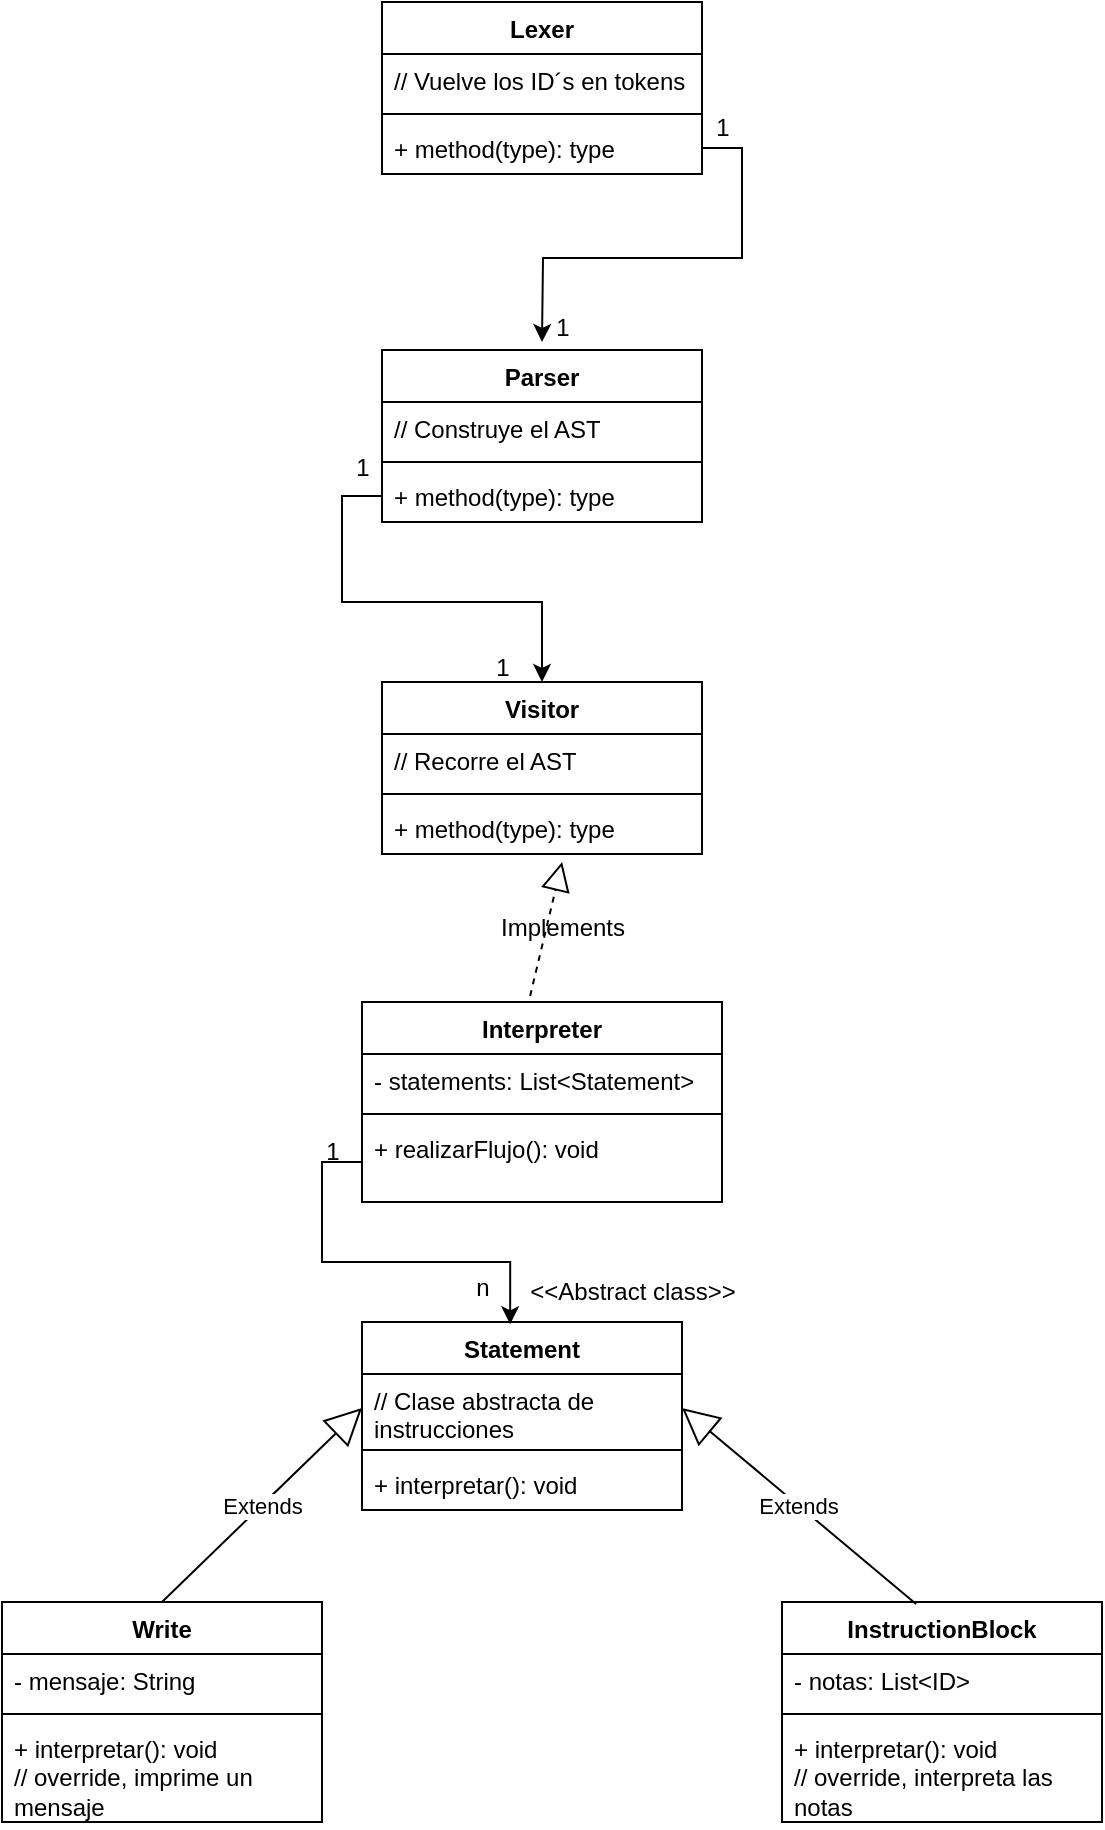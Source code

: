 <mxfile version="26.1.1">
  <diagram name="Página-1" id="IGAzlSoP6MUeE9S6DGsQ">
    <mxGraphModel grid="1" page="1" gridSize="10" guides="1" tooltips="1" connect="1" arrows="1" fold="1" pageScale="1" pageWidth="827" pageHeight="1169" math="0" shadow="0">
      <root>
        <mxCell id="0" />
        <mxCell id="1" parent="0" />
        <mxCell id="nm4cw_B010M74hV_i2e3-1" value="Lexer" style="swimlane;fontStyle=1;align=center;verticalAlign=top;childLayout=stackLayout;horizontal=1;startSize=26;horizontalStack=0;resizeParent=1;resizeParentMax=0;resizeLast=0;collapsible=1;marginBottom=0;whiteSpace=wrap;html=1;" vertex="1" parent="1">
          <mxGeometry x="280" y="-260" width="160" height="86" as="geometry" />
        </mxCell>
        <mxCell id="nm4cw_B010M74hV_i2e3-2" value="// Vuelve los ID´s en tokens" style="text;strokeColor=none;fillColor=none;align=left;verticalAlign=top;spacingLeft=4;spacingRight=4;overflow=hidden;rotatable=0;points=[[0,0.5],[1,0.5]];portConstraint=eastwest;whiteSpace=wrap;html=1;" vertex="1" parent="nm4cw_B010M74hV_i2e3-1">
          <mxGeometry y="26" width="160" height="26" as="geometry" />
        </mxCell>
        <mxCell id="nm4cw_B010M74hV_i2e3-3" value="" style="line;strokeWidth=1;fillColor=none;align=left;verticalAlign=middle;spacingTop=-1;spacingLeft=3;spacingRight=3;rotatable=0;labelPosition=right;points=[];portConstraint=eastwest;strokeColor=inherit;" vertex="1" parent="nm4cw_B010M74hV_i2e3-1">
          <mxGeometry y="52" width="160" height="8" as="geometry" />
        </mxCell>
        <mxCell id="nm4cw_B010M74hV_i2e3-41" style="edgeStyle=orthogonalEdgeStyle;rounded=0;orthogonalLoop=1;jettySize=auto;html=1;" edge="1" parent="nm4cw_B010M74hV_i2e3-1" source="nm4cw_B010M74hV_i2e3-4">
          <mxGeometry relative="1" as="geometry">
            <mxPoint x="80" y="170" as="targetPoint" />
          </mxGeometry>
        </mxCell>
        <mxCell id="nm4cw_B010M74hV_i2e3-4" value="+ method(type): type" style="text;strokeColor=none;fillColor=none;align=left;verticalAlign=top;spacingLeft=4;spacingRight=4;overflow=hidden;rotatable=0;points=[[0,0.5],[1,0.5]];portConstraint=eastwest;whiteSpace=wrap;html=1;" vertex="1" parent="nm4cw_B010M74hV_i2e3-1">
          <mxGeometry y="60" width="160" height="26" as="geometry" />
        </mxCell>
        <mxCell id="nm4cw_B010M74hV_i2e3-5" value="Interpreter" style="swimlane;fontStyle=1;align=center;verticalAlign=top;childLayout=stackLayout;horizontal=1;startSize=26;horizontalStack=0;resizeParent=1;resizeParentMax=0;resizeLast=0;collapsible=1;marginBottom=0;whiteSpace=wrap;html=1;" vertex="1" parent="1">
          <mxGeometry x="270" y="240" width="180" height="100" as="geometry" />
        </mxCell>
        <mxCell id="nm4cw_B010M74hV_i2e3-6" value="- statements: List&amp;lt;Statement&amp;gt;" style="text;strokeColor=none;fillColor=none;align=left;verticalAlign=top;spacingLeft=4;spacingRight=4;overflow=hidden;rotatable=0;points=[[0,0.5],[1,0.5]];portConstraint=eastwest;whiteSpace=wrap;html=1;" vertex="1" parent="nm4cw_B010M74hV_i2e3-5">
          <mxGeometry y="26" width="180" height="26" as="geometry" />
        </mxCell>
        <mxCell id="nm4cw_B010M74hV_i2e3-7" value="" style="line;strokeWidth=1;fillColor=none;align=left;verticalAlign=middle;spacingTop=-1;spacingLeft=3;spacingRight=3;rotatable=0;labelPosition=right;points=[];portConstraint=eastwest;strokeColor=inherit;" vertex="1" parent="nm4cw_B010M74hV_i2e3-5">
          <mxGeometry y="52" width="180" height="8" as="geometry" />
        </mxCell>
        <mxCell id="nm4cw_B010M74hV_i2e3-8" value="+ realizarFlujo(): void&amp;nbsp;" style="text;strokeColor=none;fillColor=none;align=left;verticalAlign=top;spacingLeft=4;spacingRight=4;overflow=hidden;rotatable=0;points=[[0,0.5],[1,0.5]];portConstraint=eastwest;whiteSpace=wrap;html=1;" vertex="1" parent="nm4cw_B010M74hV_i2e3-5">
          <mxGeometry y="60" width="180" height="40" as="geometry" />
        </mxCell>
        <mxCell id="nm4cw_B010M74hV_i2e3-9" value="Statement" style="swimlane;fontStyle=1;align=center;verticalAlign=top;childLayout=stackLayout;horizontal=1;startSize=26;horizontalStack=0;resizeParent=1;resizeParentMax=0;resizeLast=0;collapsible=1;marginBottom=0;whiteSpace=wrap;html=1;" vertex="1" parent="1">
          <mxGeometry x="270" y="400" width="160" height="94" as="geometry" />
        </mxCell>
        <mxCell id="nm4cw_B010M74hV_i2e3-10" value="// Clase abstracta de instrucciones" style="text;strokeColor=none;fillColor=none;align=left;verticalAlign=top;spacingLeft=4;spacingRight=4;overflow=hidden;rotatable=0;points=[[0,0.5],[1,0.5]];portConstraint=eastwest;whiteSpace=wrap;html=1;" vertex="1" parent="nm4cw_B010M74hV_i2e3-9">
          <mxGeometry y="26" width="160" height="34" as="geometry" />
        </mxCell>
        <mxCell id="nm4cw_B010M74hV_i2e3-11" value="" style="line;strokeWidth=1;fillColor=none;align=left;verticalAlign=middle;spacingTop=-1;spacingLeft=3;spacingRight=3;rotatable=0;labelPosition=right;points=[];portConstraint=eastwest;strokeColor=inherit;" vertex="1" parent="nm4cw_B010M74hV_i2e3-9">
          <mxGeometry y="60" width="160" height="8" as="geometry" />
        </mxCell>
        <mxCell id="nm4cw_B010M74hV_i2e3-12" value="+ interpretar(): void" style="text;strokeColor=none;fillColor=none;align=left;verticalAlign=top;spacingLeft=4;spacingRight=4;overflow=hidden;rotatable=0;points=[[0,0.5],[1,0.5]];portConstraint=eastwest;whiteSpace=wrap;html=1;" vertex="1" parent="nm4cw_B010M74hV_i2e3-9">
          <mxGeometry y="68" width="160" height="26" as="geometry" />
        </mxCell>
        <mxCell id="nm4cw_B010M74hV_i2e3-13" value="InstructionBlock" style="swimlane;fontStyle=1;align=center;verticalAlign=top;childLayout=stackLayout;horizontal=1;startSize=26;horizontalStack=0;resizeParent=1;resizeParentMax=0;resizeLast=0;collapsible=1;marginBottom=0;whiteSpace=wrap;html=1;" vertex="1" parent="1">
          <mxGeometry x="480" y="540" width="160" height="110" as="geometry" />
        </mxCell>
        <mxCell id="nm4cw_B010M74hV_i2e3-14" value="- notas: List&amp;lt;ID&amp;gt;" style="text;strokeColor=none;fillColor=none;align=left;verticalAlign=top;spacingLeft=4;spacingRight=4;overflow=hidden;rotatable=0;points=[[0,0.5],[1,0.5]];portConstraint=eastwest;whiteSpace=wrap;html=1;" vertex="1" parent="nm4cw_B010M74hV_i2e3-13">
          <mxGeometry y="26" width="160" height="26" as="geometry" />
        </mxCell>
        <mxCell id="nm4cw_B010M74hV_i2e3-15" value="" style="line;strokeWidth=1;fillColor=none;align=left;verticalAlign=middle;spacingTop=-1;spacingLeft=3;spacingRight=3;rotatable=0;labelPosition=right;points=[];portConstraint=eastwest;strokeColor=inherit;" vertex="1" parent="nm4cw_B010M74hV_i2e3-13">
          <mxGeometry y="52" width="160" height="8" as="geometry" />
        </mxCell>
        <mxCell id="nm4cw_B010M74hV_i2e3-16" value="+ interpretar(): void&amp;nbsp;&lt;div&gt;// override, interpreta las notas&lt;/div&gt;" style="text;strokeColor=none;fillColor=none;align=left;verticalAlign=top;spacingLeft=4;spacingRight=4;overflow=hidden;rotatable=0;points=[[0,0.5],[1,0.5]];portConstraint=eastwest;whiteSpace=wrap;html=1;" vertex="1" parent="nm4cw_B010M74hV_i2e3-13">
          <mxGeometry y="60" width="160" height="50" as="geometry" />
        </mxCell>
        <mxCell id="nm4cw_B010M74hV_i2e3-17" value="Write" style="swimlane;fontStyle=1;align=center;verticalAlign=top;childLayout=stackLayout;horizontal=1;startSize=26;horizontalStack=0;resizeParent=1;resizeParentMax=0;resizeLast=0;collapsible=1;marginBottom=0;whiteSpace=wrap;html=1;" vertex="1" parent="1">
          <mxGeometry x="90" y="540" width="160" height="110" as="geometry" />
        </mxCell>
        <mxCell id="nm4cw_B010M74hV_i2e3-18" value="- mensaje: String" style="text;strokeColor=none;fillColor=none;align=left;verticalAlign=top;spacingLeft=4;spacingRight=4;overflow=hidden;rotatable=0;points=[[0,0.5],[1,0.5]];portConstraint=eastwest;whiteSpace=wrap;html=1;" vertex="1" parent="nm4cw_B010M74hV_i2e3-17">
          <mxGeometry y="26" width="160" height="26" as="geometry" />
        </mxCell>
        <mxCell id="nm4cw_B010M74hV_i2e3-19" value="" style="line;strokeWidth=1;fillColor=none;align=left;verticalAlign=middle;spacingTop=-1;spacingLeft=3;spacingRight=3;rotatable=0;labelPosition=right;points=[];portConstraint=eastwest;strokeColor=inherit;" vertex="1" parent="nm4cw_B010M74hV_i2e3-17">
          <mxGeometry y="52" width="160" height="8" as="geometry" />
        </mxCell>
        <mxCell id="nm4cw_B010M74hV_i2e3-20" value="+ interpretar(): void&amp;nbsp;&lt;div&gt;// override, imprime un mensaje&lt;/div&gt;" style="text;strokeColor=none;fillColor=none;align=left;verticalAlign=top;spacingLeft=4;spacingRight=4;overflow=hidden;rotatable=0;points=[[0,0.5],[1,0.5]];portConstraint=eastwest;whiteSpace=wrap;html=1;" vertex="1" parent="nm4cw_B010M74hV_i2e3-17">
          <mxGeometry y="60" width="160" height="50" as="geometry" />
        </mxCell>
        <mxCell id="nm4cw_B010M74hV_i2e3-21" value="&amp;lt;&amp;lt;Abstract class&amp;gt;&amp;gt;" style="text;html=1;align=center;verticalAlign=middle;resizable=0;points=[];autosize=1;strokeColor=none;fillColor=none;" vertex="1" parent="1">
          <mxGeometry x="340" y="370" width="130" height="30" as="geometry" />
        </mxCell>
        <mxCell id="nm4cw_B010M74hV_i2e3-22" style="edgeStyle=orthogonalEdgeStyle;rounded=0;orthogonalLoop=1;jettySize=auto;html=1;entryX=0.463;entryY=0.012;entryDx=0;entryDy=0;entryPerimeter=0;" edge="1" parent="1" source="nm4cw_B010M74hV_i2e3-8" target="nm4cw_B010M74hV_i2e3-9">
          <mxGeometry relative="1" as="geometry" />
        </mxCell>
        <mxCell id="nm4cw_B010M74hV_i2e3-23" value="1" style="text;html=1;align=center;verticalAlign=middle;resizable=0;points=[];autosize=1;strokeColor=none;fillColor=none;" vertex="1" parent="1">
          <mxGeometry x="240" y="300" width="30" height="30" as="geometry" />
        </mxCell>
        <mxCell id="nm4cw_B010M74hV_i2e3-24" value="n" style="text;html=1;align=center;verticalAlign=middle;resizable=0;points=[];autosize=1;strokeColor=none;fillColor=none;" vertex="1" parent="1">
          <mxGeometry x="315" y="368" width="30" height="30" as="geometry" />
        </mxCell>
        <mxCell id="nm4cw_B010M74hV_i2e3-27" value="Extends" style="endArrow=block;endSize=16;endFill=0;html=1;rounded=0;entryX=0;entryY=0.5;entryDx=0;entryDy=0;exitX=0.5;exitY=0;exitDx=0;exitDy=0;" edge="1" parent="1" source="nm4cw_B010M74hV_i2e3-17" target="nm4cw_B010M74hV_i2e3-10">
          <mxGeometry width="160" relative="1" as="geometry">
            <mxPoint x="230" y="640" as="sourcePoint" />
            <mxPoint x="390" y="640" as="targetPoint" />
          </mxGeometry>
        </mxCell>
        <mxCell id="nm4cw_B010M74hV_i2e3-28" value="Extends" style="endArrow=block;endSize=16;endFill=0;html=1;rounded=0;entryX=1;entryY=0.5;entryDx=0;entryDy=0;exitX=0.419;exitY=0.009;exitDx=0;exitDy=0;exitPerimeter=0;" edge="1" parent="1" source="nm4cw_B010M74hV_i2e3-13" target="nm4cw_B010M74hV_i2e3-10">
          <mxGeometry width="160" relative="1" as="geometry">
            <mxPoint x="370" y="610" as="sourcePoint" />
            <mxPoint x="530" y="610" as="targetPoint" />
          </mxGeometry>
        </mxCell>
        <mxCell id="nm4cw_B010M74hV_i2e3-30" value="Parser" style="swimlane;fontStyle=1;align=center;verticalAlign=top;childLayout=stackLayout;horizontal=1;startSize=26;horizontalStack=0;resizeParent=1;resizeParentMax=0;resizeLast=0;collapsible=1;marginBottom=0;whiteSpace=wrap;html=1;" vertex="1" parent="1">
          <mxGeometry x="280" y="-86" width="160" height="86" as="geometry" />
        </mxCell>
        <mxCell id="nm4cw_B010M74hV_i2e3-31" value="// Construye el AST" style="text;strokeColor=none;fillColor=none;align=left;verticalAlign=top;spacingLeft=4;spacingRight=4;overflow=hidden;rotatable=0;points=[[0,0.5],[1,0.5]];portConstraint=eastwest;whiteSpace=wrap;html=1;" vertex="1" parent="nm4cw_B010M74hV_i2e3-30">
          <mxGeometry y="26" width="160" height="26" as="geometry" />
        </mxCell>
        <mxCell id="nm4cw_B010M74hV_i2e3-32" value="" style="line;strokeWidth=1;fillColor=none;align=left;verticalAlign=middle;spacingTop=-1;spacingLeft=3;spacingRight=3;rotatable=0;labelPosition=right;points=[];portConstraint=eastwest;strokeColor=inherit;" vertex="1" parent="nm4cw_B010M74hV_i2e3-30">
          <mxGeometry y="52" width="160" height="8" as="geometry" />
        </mxCell>
        <mxCell id="nm4cw_B010M74hV_i2e3-33" value="+ method(type): type" style="text;strokeColor=none;fillColor=none;align=left;verticalAlign=top;spacingLeft=4;spacingRight=4;overflow=hidden;rotatable=0;points=[[0,0.5],[1,0.5]];portConstraint=eastwest;whiteSpace=wrap;html=1;" vertex="1" parent="nm4cw_B010M74hV_i2e3-30">
          <mxGeometry y="60" width="160" height="26" as="geometry" />
        </mxCell>
        <mxCell id="nm4cw_B010M74hV_i2e3-34" value="Visitor" style="swimlane;fontStyle=1;align=center;verticalAlign=top;childLayout=stackLayout;horizontal=1;startSize=26;horizontalStack=0;resizeParent=1;resizeParentMax=0;resizeLast=0;collapsible=1;marginBottom=0;whiteSpace=wrap;html=1;" vertex="1" parent="1">
          <mxGeometry x="280" y="80" width="160" height="86" as="geometry" />
        </mxCell>
        <mxCell id="nm4cw_B010M74hV_i2e3-35" value="// Recorre el AST" style="text;strokeColor=none;fillColor=none;align=left;verticalAlign=top;spacingLeft=4;spacingRight=4;overflow=hidden;rotatable=0;points=[[0,0.5],[1,0.5]];portConstraint=eastwest;whiteSpace=wrap;html=1;" vertex="1" parent="nm4cw_B010M74hV_i2e3-34">
          <mxGeometry y="26" width="160" height="26" as="geometry" />
        </mxCell>
        <mxCell id="nm4cw_B010M74hV_i2e3-36" value="" style="line;strokeWidth=1;fillColor=none;align=left;verticalAlign=middle;spacingTop=-1;spacingLeft=3;spacingRight=3;rotatable=0;labelPosition=right;points=[];portConstraint=eastwest;strokeColor=inherit;" vertex="1" parent="nm4cw_B010M74hV_i2e3-34">
          <mxGeometry y="52" width="160" height="8" as="geometry" />
        </mxCell>
        <mxCell id="nm4cw_B010M74hV_i2e3-37" value="+ method(type): type" style="text;strokeColor=none;fillColor=none;align=left;verticalAlign=top;spacingLeft=4;spacingRight=4;overflow=hidden;rotatable=0;points=[[0,0.5],[1,0.5]];portConstraint=eastwest;whiteSpace=wrap;html=1;" vertex="1" parent="nm4cw_B010M74hV_i2e3-34">
          <mxGeometry y="60" width="160" height="26" as="geometry" />
        </mxCell>
        <mxCell id="nm4cw_B010M74hV_i2e3-42" value="1" style="text;html=1;align=center;verticalAlign=middle;resizable=0;points=[];autosize=1;strokeColor=none;fillColor=none;" vertex="1" parent="1">
          <mxGeometry x="435" y="-212" width="30" height="30" as="geometry" />
        </mxCell>
        <mxCell id="nm4cw_B010M74hV_i2e3-43" value="1" style="text;html=1;align=center;verticalAlign=middle;resizable=0;points=[];autosize=1;strokeColor=none;fillColor=none;" vertex="1" parent="1">
          <mxGeometry x="355" y="-112" width="30" height="30" as="geometry" />
        </mxCell>
        <mxCell id="nm4cw_B010M74hV_i2e3-44" style="edgeStyle=orthogonalEdgeStyle;rounded=0;orthogonalLoop=1;jettySize=auto;html=1;" edge="1" parent="1" source="nm4cw_B010M74hV_i2e3-33" target="nm4cw_B010M74hV_i2e3-34">
          <mxGeometry relative="1" as="geometry" />
        </mxCell>
        <mxCell id="nm4cw_B010M74hV_i2e3-45" value="1" style="text;html=1;align=center;verticalAlign=middle;resizable=0;points=[];autosize=1;strokeColor=none;fillColor=none;" vertex="1" parent="1">
          <mxGeometry x="255" y="-42" width="30" height="30" as="geometry" />
        </mxCell>
        <mxCell id="nm4cw_B010M74hV_i2e3-46" value="1" style="text;html=1;align=center;verticalAlign=middle;resizable=0;points=[];autosize=1;strokeColor=none;fillColor=none;" vertex="1" parent="1">
          <mxGeometry x="325" y="58" width="30" height="30" as="geometry" />
        </mxCell>
        <mxCell id="nm4cw_B010M74hV_i2e3-51" value="" style="endArrow=block;dashed=1;endFill=0;endSize=12;html=1;rounded=0;entryX=0.563;entryY=1.154;entryDx=0;entryDy=0;entryPerimeter=0;exitX=0.467;exitY=-0.03;exitDx=0;exitDy=0;exitPerimeter=0;" edge="1" parent="1" source="nm4cw_B010M74hV_i2e3-5" target="nm4cw_B010M74hV_i2e3-37">
          <mxGeometry width="160" relative="1" as="geometry">
            <mxPoint x="350" y="200" as="sourcePoint" />
            <mxPoint x="510" y="200" as="targetPoint" />
          </mxGeometry>
        </mxCell>
        <mxCell id="nm4cw_B010M74hV_i2e3-52" value="Implements" style="text;html=1;align=center;verticalAlign=middle;resizable=0;points=[];autosize=1;strokeColor=none;fillColor=none;" vertex="1" parent="1">
          <mxGeometry x="325" y="188" width="90" height="30" as="geometry" />
        </mxCell>
      </root>
    </mxGraphModel>
  </diagram>
</mxfile>
